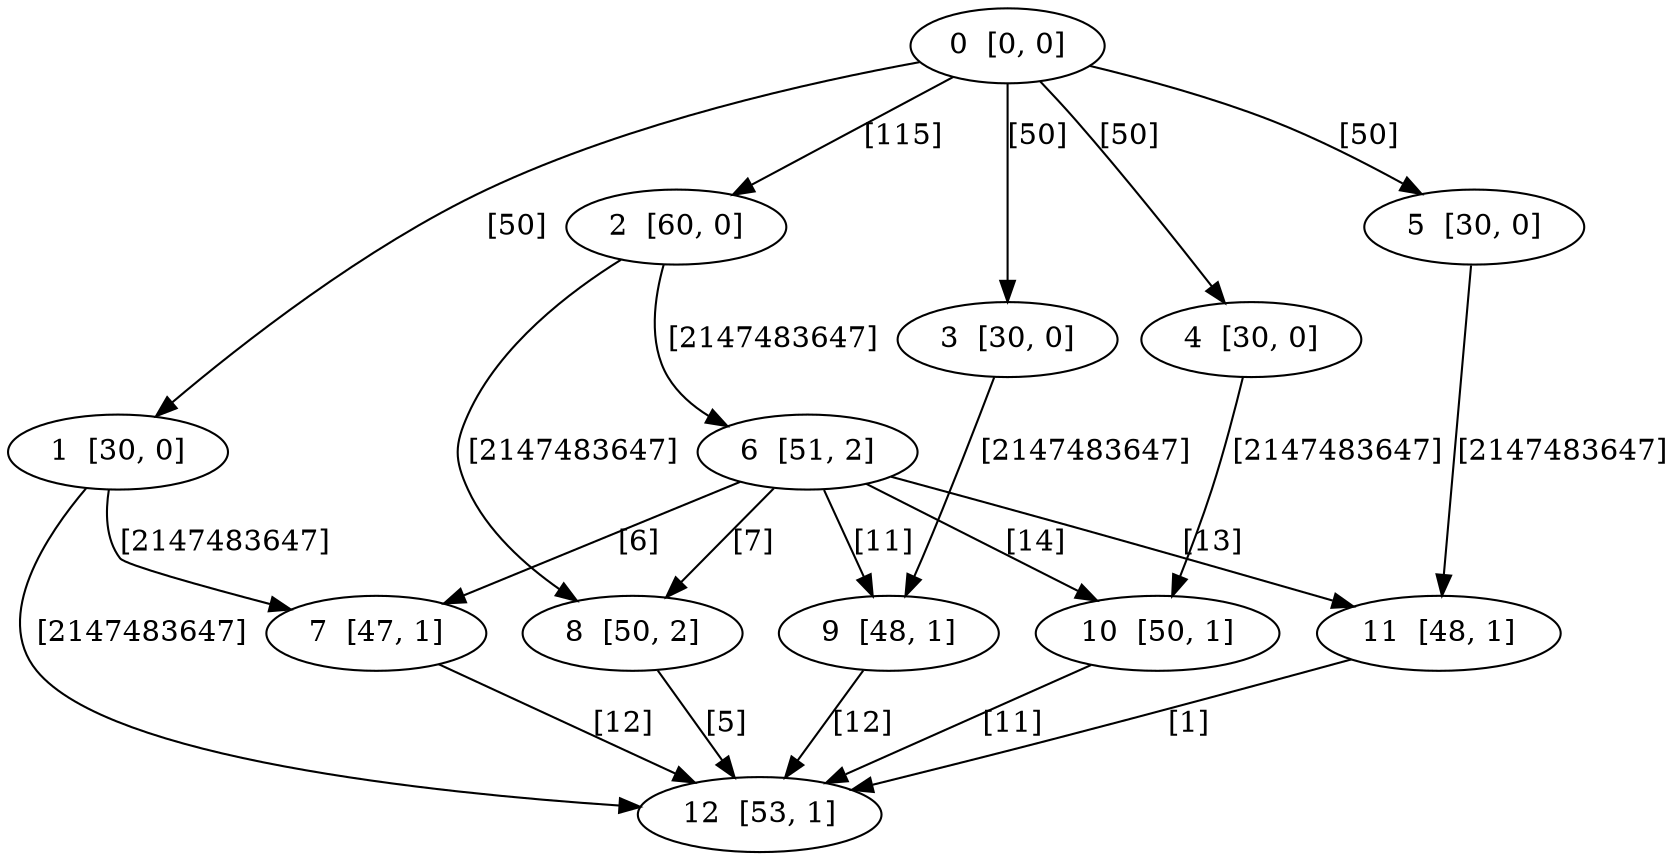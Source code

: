 digraph DAG {
    0  [label="0  [0, 0]"]
    1  [label="1  [30, 0]"]
    2  [label="2  [60, 0]"]
    3  [label="3  [30, 0]"]
    4  [label="4  [30, 0]"]
    5  [label="5  [30, 0]"]
    6  [label="6  [51, 2]"]
    7  [label="7  [47, 1]"]
    8  [label="8  [50, 2]"]
    9  [label="9  [48, 1]"]
    10  [label="10  [50, 1]"]
    11  [label="11  [48, 1]"]
    12  [label="12  [53, 1]"]

    0 -> 1    [ label = "[50]" ]
    0 -> 2    [ label = "[115]" ]
    0 -> 3    [ label = "[50]" ]
    0 -> 4    [ label = "[50]" ]
    0 -> 5    [ label = "[50]" ]
    1 -> 7    [ label = "[2147483647]" ]
    1 -> 12    [ label = "[2147483647]" ]
    2 -> 6    [ label = "[2147483647]" ]
    2 -> 8    [ label = "[2147483647]" ]
    3 -> 9    [ label = "[2147483647]" ]
    4 -> 10    [ label = "[2147483647]" ]
    5 -> 11    [ label = "[2147483647]" ]
    6 -> 7    [ label = "[6]" ]
    6 -> 8    [ label = "[7]" ]
    6 -> 9    [ label = "[11]" ]
    6 -> 10    [ label = "[14]" ]
    6 -> 11    [ label = "[13]" ]
    7 -> 12    [ label = "[12]" ]
    8 -> 12    [ label = "[5]" ]
    9 -> 12    [ label = "[12]" ]
    10 -> 12    [ label = "[11]" ]
    11 -> 12    [ label = "[1]" ]
}
